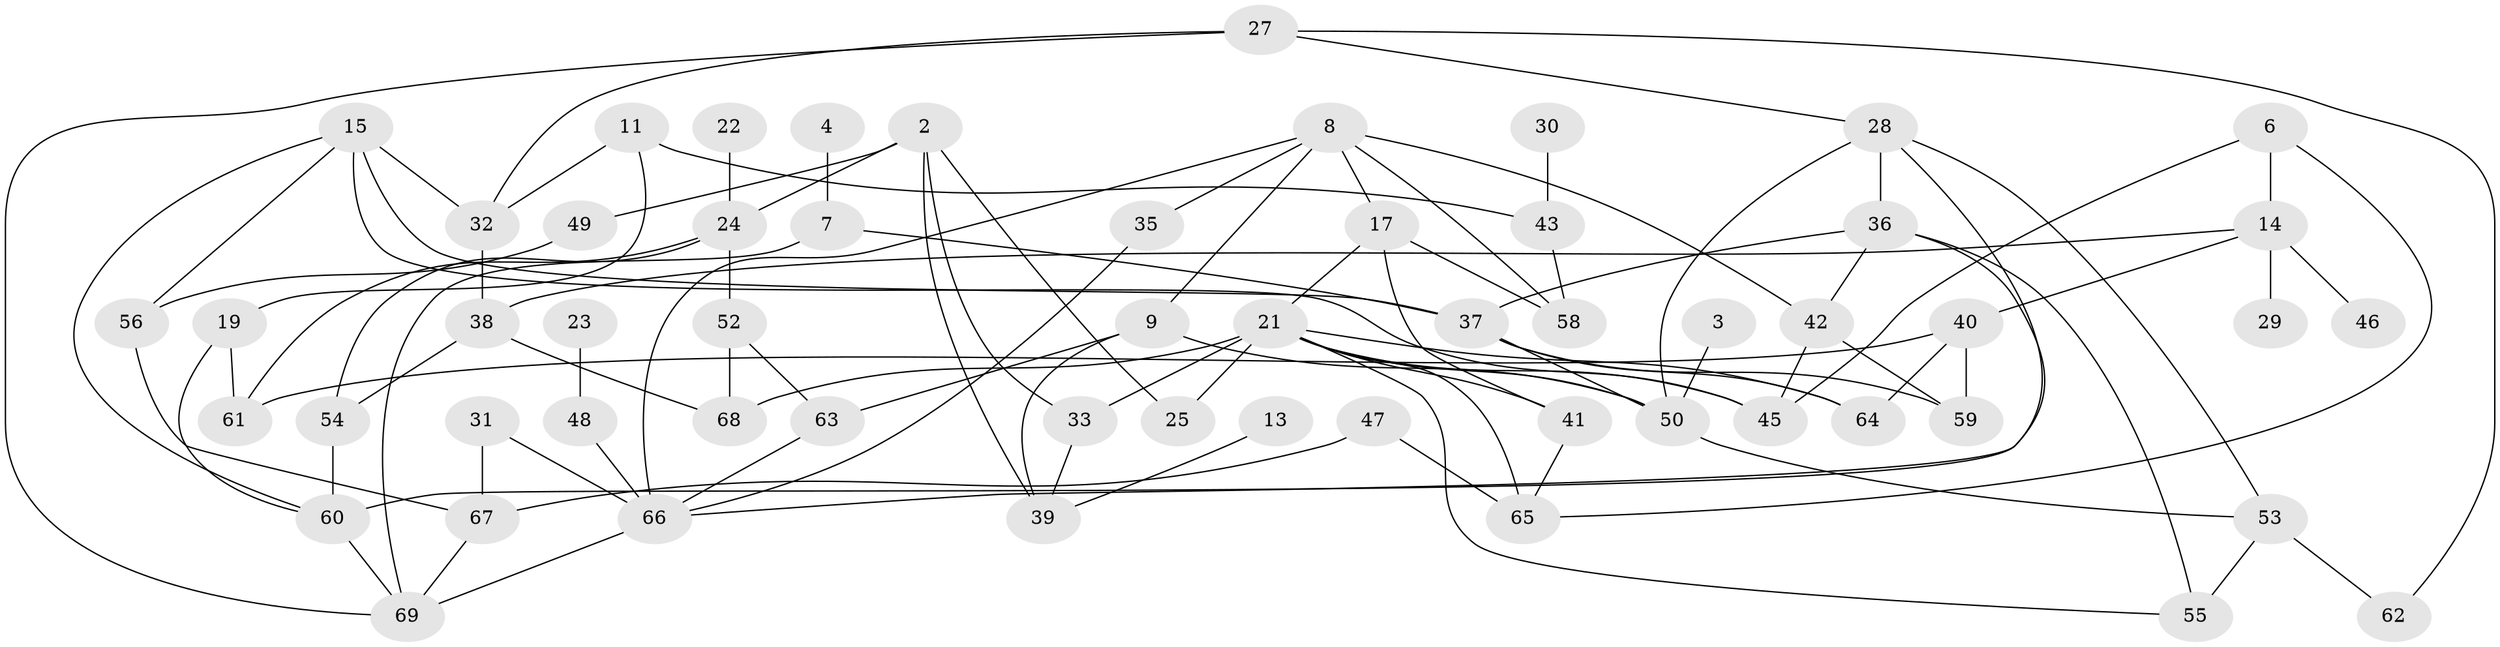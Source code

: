 // original degree distribution, {0: 0.1, 1: 0.19090909090909092, 5: 0.1, 2: 0.23636363636363636, 3: 0.19090909090909092, 6: 0.02727272727272727, 4: 0.14545454545454545, 7: 0.00909090909090909}
// Generated by graph-tools (version 1.1) at 2025/35/03/04/25 23:35:55]
// undirected, 57 vertices, 98 edges
graph export_dot {
  node [color=gray90,style=filled];
  2;
  3;
  4;
  6;
  7;
  8;
  9;
  11;
  13;
  14;
  15;
  17;
  19;
  21;
  22;
  23;
  24;
  25;
  27;
  28;
  29;
  30;
  31;
  32;
  33;
  35;
  36;
  37;
  38;
  39;
  40;
  41;
  42;
  43;
  45;
  46;
  47;
  48;
  49;
  50;
  52;
  53;
  54;
  55;
  56;
  58;
  59;
  60;
  61;
  62;
  63;
  64;
  65;
  66;
  67;
  68;
  69;
  2 -- 24 [weight=1.0];
  2 -- 25 [weight=1.0];
  2 -- 33 [weight=1.0];
  2 -- 39 [weight=1.0];
  2 -- 49 [weight=1.0];
  3 -- 50 [weight=1.0];
  4 -- 7 [weight=1.0];
  6 -- 14 [weight=1.0];
  6 -- 45 [weight=1.0];
  6 -- 65 [weight=1.0];
  7 -- 37 [weight=1.0];
  7 -- 69 [weight=1.0];
  8 -- 9 [weight=1.0];
  8 -- 17 [weight=1.0];
  8 -- 35 [weight=1.0];
  8 -- 42 [weight=1.0];
  8 -- 58 [weight=1.0];
  8 -- 66 [weight=1.0];
  9 -- 39 [weight=1.0];
  9 -- 50 [weight=1.0];
  9 -- 63 [weight=1.0];
  11 -- 19 [weight=1.0];
  11 -- 32 [weight=1.0];
  11 -- 43 [weight=1.0];
  13 -- 39 [weight=1.0];
  14 -- 29 [weight=1.0];
  14 -- 38 [weight=1.0];
  14 -- 40 [weight=1.0];
  14 -- 46 [weight=1.0];
  15 -- 32 [weight=1.0];
  15 -- 37 [weight=1.0];
  15 -- 45 [weight=1.0];
  15 -- 56 [weight=1.0];
  15 -- 60 [weight=1.0];
  17 -- 21 [weight=1.0];
  17 -- 41 [weight=1.0];
  17 -- 58 [weight=1.0];
  19 -- 60 [weight=1.0];
  19 -- 61 [weight=1.0];
  21 -- 25 [weight=1.0];
  21 -- 33 [weight=1.0];
  21 -- 41 [weight=1.0];
  21 -- 45 [weight=1.0];
  21 -- 50 [weight=1.0];
  21 -- 55 [weight=1.0];
  21 -- 64 [weight=1.0];
  21 -- 65 [weight=2.0];
  21 -- 68 [weight=1.0];
  22 -- 24 [weight=1.0];
  23 -- 48 [weight=1.0];
  24 -- 52 [weight=1.0];
  24 -- 54 [weight=1.0];
  24 -- 61 [weight=1.0];
  27 -- 28 [weight=1.0];
  27 -- 32 [weight=1.0];
  27 -- 62 [weight=1.0];
  27 -- 69 [weight=1.0];
  28 -- 36 [weight=1.0];
  28 -- 50 [weight=1.0];
  28 -- 53 [weight=1.0];
  28 -- 60 [weight=1.0];
  30 -- 43 [weight=1.0];
  31 -- 66 [weight=1.0];
  31 -- 67 [weight=1.0];
  32 -- 38 [weight=1.0];
  33 -- 39 [weight=1.0];
  35 -- 66 [weight=1.0];
  36 -- 37 [weight=1.0];
  36 -- 42 [weight=1.0];
  36 -- 55 [weight=1.0];
  36 -- 66 [weight=1.0];
  37 -- 50 [weight=1.0];
  37 -- 59 [weight=1.0];
  37 -- 64 [weight=1.0];
  38 -- 54 [weight=1.0];
  38 -- 68 [weight=1.0];
  40 -- 59 [weight=1.0];
  40 -- 61 [weight=1.0];
  40 -- 64 [weight=1.0];
  41 -- 65 [weight=1.0];
  42 -- 45 [weight=1.0];
  42 -- 59 [weight=1.0];
  43 -- 58 [weight=1.0];
  47 -- 65 [weight=1.0];
  47 -- 67 [weight=1.0];
  48 -- 66 [weight=1.0];
  49 -- 56 [weight=1.0];
  50 -- 53 [weight=1.0];
  52 -- 63 [weight=1.0];
  52 -- 68 [weight=1.0];
  53 -- 55 [weight=1.0];
  53 -- 62 [weight=1.0];
  54 -- 60 [weight=1.0];
  56 -- 67 [weight=1.0];
  60 -- 69 [weight=1.0];
  63 -- 66 [weight=1.0];
  66 -- 69 [weight=1.0];
  67 -- 69 [weight=1.0];
}
